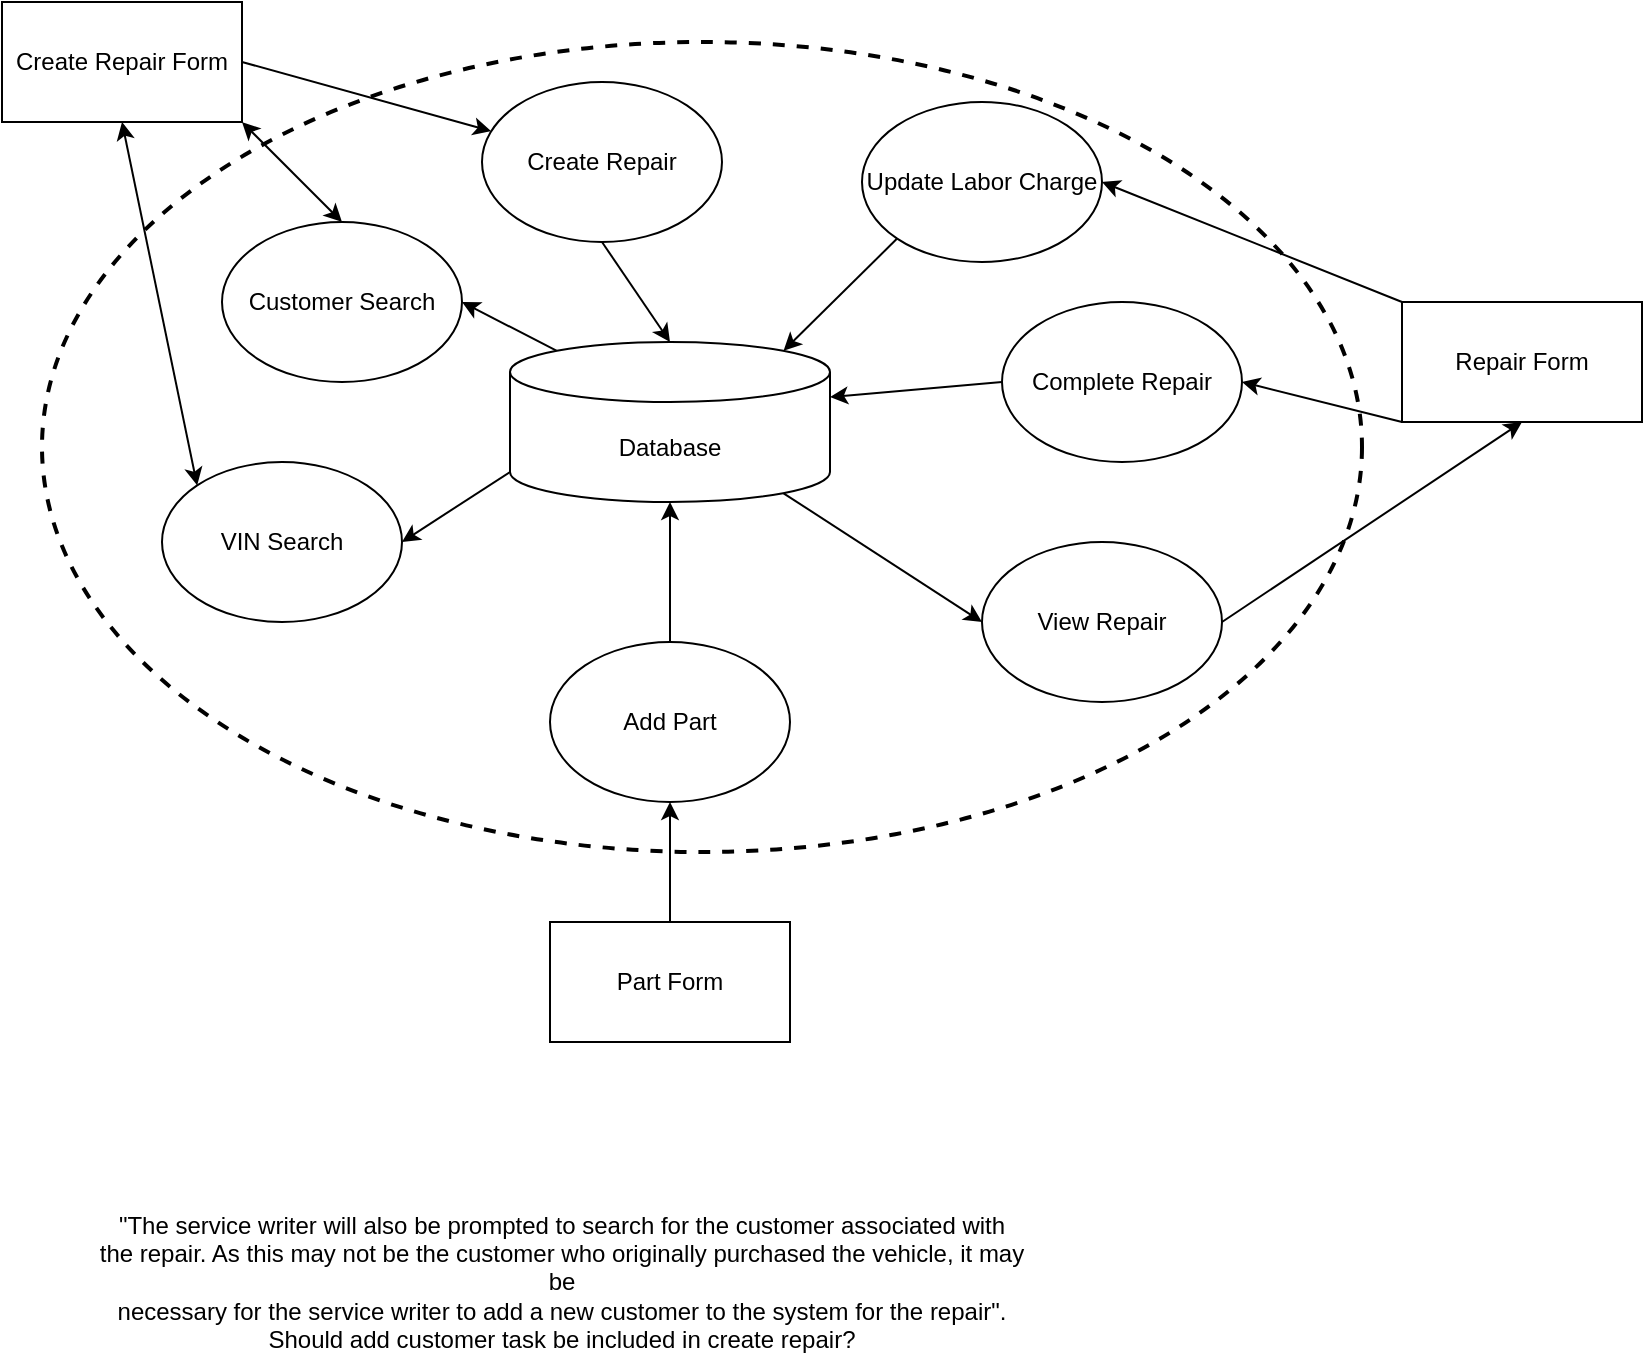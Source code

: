 <mxfile version="15.3.1" type="device"><diagram id="XoyjoBtPK8ZotSZcZiMR" name="Page-1"><mxGraphModel dx="723" dy="402" grid="1" gridSize="10" guides="1" tooltips="1" connect="1" arrows="1" fold="1" page="1" pageScale="1" pageWidth="827" pageHeight="1169" math="0" shadow="0"><root><mxCell id="0"/><mxCell id="1" parent="0"/><mxCell id="2LyJMo4LdrTC3n_bilg2-3" value="" style="ellipse;whiteSpace=wrap;html=1;rounded=0;shadow=0;glass=0;sketch=0;strokeWidth=2;fillColor=none;dashed=1;" parent="1" vertex="1"><mxGeometry x="100" y="180" width="660" height="405" as="geometry"/></mxCell><mxCell id="fByQEvCgd7rvl5blFLCu-14" style="rounded=0;orthogonalLoop=1;jettySize=auto;html=1;exitX=0.5;exitY=1;exitDx=0;exitDy=0;entryX=0;entryY=0;entryDx=0;entryDy=0;startArrow=classic;startFill=1;" parent="1" source="fByQEvCgd7rvl5blFLCu-1" target="fByQEvCgd7rvl5blFLCu-3" edge="1"><mxGeometry relative="1" as="geometry"/></mxCell><mxCell id="fByQEvCgd7rvl5blFLCu-18" style="edgeStyle=none;rounded=0;orthogonalLoop=1;jettySize=auto;html=1;exitX=1;exitY=0.5;exitDx=0;exitDy=0;startArrow=none;startFill=0;" parent="1" source="fByQEvCgd7rvl5blFLCu-1" target="fByQEvCgd7rvl5blFLCu-5" edge="1"><mxGeometry relative="1" as="geometry"/></mxCell><mxCell id="fByQEvCgd7rvl5blFLCu-1" value="Create Repair Form" style="rounded=0;whiteSpace=wrap;html=1;" parent="1" vertex="1"><mxGeometry x="80" y="160" width="120" height="60" as="geometry"/></mxCell><mxCell id="fByQEvCgd7rvl5blFLCu-20" style="edgeStyle=none;rounded=0;orthogonalLoop=1;jettySize=auto;html=1;exitX=0;exitY=0;exitDx=0;exitDy=0;entryX=1;entryY=0.5;entryDx=0;entryDy=0;startArrow=none;startFill=0;" parent="1" source="fByQEvCgd7rvl5blFLCu-2" target="fByQEvCgd7rvl5blFLCu-10" edge="1"><mxGeometry relative="1" as="geometry"/></mxCell><mxCell id="fByQEvCgd7rvl5blFLCu-22" style="edgeStyle=none;rounded=0;orthogonalLoop=1;jettySize=auto;html=1;exitX=0;exitY=1;exitDx=0;exitDy=0;entryX=1;entryY=0.5;entryDx=0;entryDy=0;startArrow=none;startFill=0;" parent="1" source="fByQEvCgd7rvl5blFLCu-2" target="fByQEvCgd7rvl5blFLCu-9" edge="1"><mxGeometry relative="1" as="geometry"/></mxCell><mxCell id="fByQEvCgd7rvl5blFLCu-2" value="Repair Form" style="rounded=0;whiteSpace=wrap;html=1;" parent="1" vertex="1"><mxGeometry x="780" y="310" width="120" height="60" as="geometry"/></mxCell><mxCell id="fByQEvCgd7rvl5blFLCu-3" value="VIN Search" style="ellipse;whiteSpace=wrap;html=1;" parent="1" vertex="1"><mxGeometry x="160" y="390" width="120" height="80" as="geometry"/></mxCell><mxCell id="fByQEvCgd7rvl5blFLCu-19" style="edgeStyle=none;rounded=0;orthogonalLoop=1;jettySize=auto;html=1;exitX=0.5;exitY=1;exitDx=0;exitDy=0;entryX=0.5;entryY=0;entryDx=0;entryDy=0;entryPerimeter=0;startArrow=none;startFill=0;" parent="1" source="fByQEvCgd7rvl5blFLCu-5" target="fByQEvCgd7rvl5blFLCu-6" edge="1"><mxGeometry relative="1" as="geometry"/></mxCell><mxCell id="fByQEvCgd7rvl5blFLCu-5" value="Create Repair" style="ellipse;whiteSpace=wrap;html=1;" parent="1" vertex="1"><mxGeometry x="320" y="200" width="120" height="80" as="geometry"/></mxCell><mxCell id="fByQEvCgd7rvl5blFLCu-15" style="edgeStyle=none;rounded=0;orthogonalLoop=1;jettySize=auto;html=1;exitX=0;exitY=1;exitDx=0;exitDy=-15;exitPerimeter=0;entryX=1;entryY=0.5;entryDx=0;entryDy=0;startArrow=none;startFill=0;" parent="1" source="fByQEvCgd7rvl5blFLCu-6" target="fByQEvCgd7rvl5blFLCu-3" edge="1"><mxGeometry relative="1" as="geometry"/></mxCell><mxCell id="fByQEvCgd7rvl5blFLCu-17" style="edgeStyle=none;rounded=0;orthogonalLoop=1;jettySize=auto;html=1;exitX=0.145;exitY=0;exitDx=0;exitDy=4.35;exitPerimeter=0;entryX=1;entryY=0.5;entryDx=0;entryDy=0;startArrow=none;startFill=0;" parent="1" source="fByQEvCgd7rvl5blFLCu-6" target="fByQEvCgd7rvl5blFLCu-7" edge="1"><mxGeometry relative="1" as="geometry"/></mxCell><mxCell id="fByQEvCgd7rvl5blFLCu-25" style="edgeStyle=none;rounded=0;orthogonalLoop=1;jettySize=auto;html=1;exitX=0.855;exitY=1;exitDx=0;exitDy=-4.35;exitPerimeter=0;entryX=0;entryY=0.5;entryDx=0;entryDy=0;startArrow=none;startFill=0;" parent="1" source="fByQEvCgd7rvl5blFLCu-6" target="fByQEvCgd7rvl5blFLCu-13" edge="1"><mxGeometry relative="1" as="geometry"/></mxCell><mxCell id="fByQEvCgd7rvl5blFLCu-6" value="Database" style="shape=cylinder3;whiteSpace=wrap;html=1;boundedLbl=1;backgroundOutline=1;size=15;" parent="1" vertex="1"><mxGeometry x="334" y="330" width="160" height="80" as="geometry"/></mxCell><mxCell id="fByQEvCgd7rvl5blFLCu-16" style="edgeStyle=none;rounded=0;orthogonalLoop=1;jettySize=auto;html=1;exitX=0.5;exitY=0;exitDx=0;exitDy=0;entryX=1;entryY=1;entryDx=0;entryDy=0;startArrow=classic;startFill=1;" parent="1" source="fByQEvCgd7rvl5blFLCu-7" target="fByQEvCgd7rvl5blFLCu-1" edge="1"><mxGeometry relative="1" as="geometry"/></mxCell><mxCell id="fByQEvCgd7rvl5blFLCu-7" value="Customer Search" style="ellipse;whiteSpace=wrap;html=1;" parent="1" vertex="1"><mxGeometry x="190" y="270" width="120" height="80" as="geometry"/></mxCell><mxCell id="fByQEvCgd7rvl5blFLCu-23" style="edgeStyle=none;rounded=0;orthogonalLoop=1;jettySize=auto;html=1;exitX=0;exitY=0.5;exitDx=0;exitDy=0;entryX=1;entryY=0;entryDx=0;entryDy=27.5;entryPerimeter=0;startArrow=none;startFill=0;" parent="1" source="fByQEvCgd7rvl5blFLCu-9" target="fByQEvCgd7rvl5blFLCu-6" edge="1"><mxGeometry relative="1" as="geometry"/></mxCell><mxCell id="fByQEvCgd7rvl5blFLCu-9" value="Complete Repair" style="ellipse;whiteSpace=wrap;html=1;" parent="1" vertex="1"><mxGeometry x="580" y="310" width="120" height="80" as="geometry"/></mxCell><mxCell id="fByQEvCgd7rvl5blFLCu-21" style="edgeStyle=none;rounded=0;orthogonalLoop=1;jettySize=auto;html=1;exitX=0;exitY=1;exitDx=0;exitDy=0;entryX=0.855;entryY=0;entryDx=0;entryDy=4.35;entryPerimeter=0;startArrow=none;startFill=0;" parent="1" source="fByQEvCgd7rvl5blFLCu-10" target="fByQEvCgd7rvl5blFLCu-6" edge="1"><mxGeometry relative="1" as="geometry"/></mxCell><mxCell id="fByQEvCgd7rvl5blFLCu-10" value="Update Labor Charge" style="ellipse;whiteSpace=wrap;html=1;" parent="1" vertex="1"><mxGeometry x="510" y="210" width="120" height="80" as="geometry"/></mxCell><mxCell id="fByQEvCgd7rvl5blFLCu-26" style="edgeStyle=none;rounded=0;orthogonalLoop=1;jettySize=auto;html=1;entryX=0.5;entryY=1;entryDx=0;entryDy=0;startArrow=none;startFill=0;exitX=0.5;exitY=0;exitDx=0;exitDy=0;" parent="1" source="fByQEvCgd7rvl5blFLCu-11" target="fByQEvCgd7rvl5blFLCu-12" edge="1"><mxGeometry relative="1" as="geometry"><mxPoint x="550" y="590" as="sourcePoint"/></mxGeometry></mxCell><mxCell id="fByQEvCgd7rvl5blFLCu-11" value="Part Form" style="rounded=0;whiteSpace=wrap;html=1;" parent="1" vertex="1"><mxGeometry x="354" y="620" width="120" height="60" as="geometry"/></mxCell><mxCell id="fByQEvCgd7rvl5blFLCu-27" style="edgeStyle=none;rounded=0;orthogonalLoop=1;jettySize=auto;html=1;exitX=0.5;exitY=0;exitDx=0;exitDy=0;entryX=0.5;entryY=1;entryDx=0;entryDy=0;entryPerimeter=0;startArrow=none;startFill=0;" parent="1" source="fByQEvCgd7rvl5blFLCu-12" target="fByQEvCgd7rvl5blFLCu-6" edge="1"><mxGeometry relative="1" as="geometry"/></mxCell><mxCell id="fByQEvCgd7rvl5blFLCu-12" value="Add Part" style="ellipse;whiteSpace=wrap;html=1;" parent="1" vertex="1"><mxGeometry x="354" y="480" width="120" height="80" as="geometry"/></mxCell><mxCell id="fByQEvCgd7rvl5blFLCu-24" style="edgeStyle=none;rounded=0;orthogonalLoop=1;jettySize=auto;html=1;exitX=1;exitY=0.5;exitDx=0;exitDy=0;entryX=0.5;entryY=1;entryDx=0;entryDy=0;startArrow=none;startFill=0;" parent="1" source="fByQEvCgd7rvl5blFLCu-13" target="fByQEvCgd7rvl5blFLCu-2" edge="1"><mxGeometry relative="1" as="geometry"/></mxCell><mxCell id="fByQEvCgd7rvl5blFLCu-13" value="View Repair" style="ellipse;whiteSpace=wrap;html=1;" parent="1" vertex="1"><mxGeometry x="570" y="430" width="120" height="80" as="geometry"/></mxCell><mxCell id="LnZ1uLl7emwPHgBo9D8j-1" value="&quot;The service writer will also be prompted to search for the customer associated with &lt;br/&gt;the repair. As this may not be the customer who originally purchased the vehicle, it may be &lt;br/&gt;necessary for the service writer to add a new customer to the system for the repair&quot;. Should add customer task be included in create repair?" style="text;html=1;strokeColor=none;fillColor=none;align=center;verticalAlign=middle;whiteSpace=wrap;rounded=0;" vertex="1" parent="1"><mxGeometry x="120" y="790" width="480" height="20" as="geometry"/></mxCell></root></mxGraphModel></diagram></mxfile>